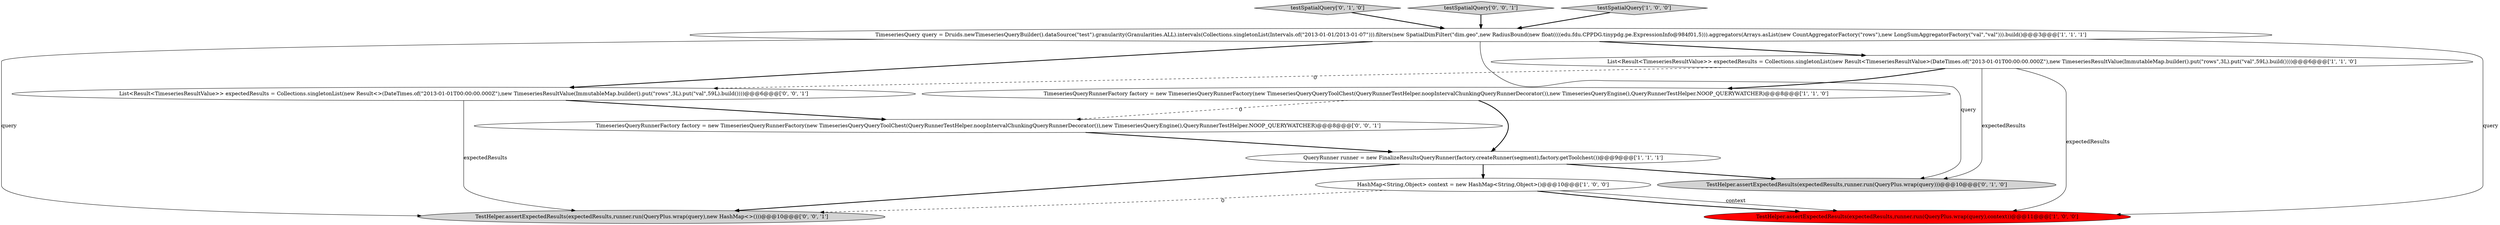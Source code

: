 digraph {
9 [style = filled, label = "TestHelper.assertExpectedResults(expectedResults,runner.run(QueryPlus.wrap(query),new HashMap<>()))@@@10@@@['0', '0', '1']", fillcolor = lightgray, shape = ellipse image = "AAA0AAABBB3BBB"];
8 [style = filled, label = "TestHelper.assertExpectedResults(expectedResults,runner.run(QueryPlus.wrap(query)))@@@10@@@['0', '1', '0']", fillcolor = lightgray, shape = ellipse image = "AAA0AAABBB2BBB"];
4 [style = filled, label = "TestHelper.assertExpectedResults(expectedResults,runner.run(QueryPlus.wrap(query),context))@@@11@@@['1', '0', '0']", fillcolor = red, shape = ellipse image = "AAA1AAABBB1BBB"];
12 [style = filled, label = "List<Result<TimeseriesResultValue>> expectedResults = Collections.singletonList(new Result<>(DateTimes.of(\"2013-01-01T00:00:00.000Z\"),new TimeseriesResultValue(ImmutableMap.builder().put(\"rows\",3L).put(\"val\",59L).build())))@@@6@@@['0', '0', '1']", fillcolor = white, shape = ellipse image = "AAA0AAABBB3BBB"];
1 [style = filled, label = "TimeseriesQueryRunnerFactory factory = new TimeseriesQueryRunnerFactory(new TimeseriesQueryQueryToolChest(QueryRunnerTestHelper.noopIntervalChunkingQueryRunnerDecorator()),new TimeseriesQueryEngine(),QueryRunnerTestHelper.NOOP_QUERYWATCHER)@@@8@@@['1', '1', '0']", fillcolor = white, shape = ellipse image = "AAA0AAABBB1BBB"];
6 [style = filled, label = "List<Result<TimeseriesResultValue>> expectedResults = Collections.singletonList(new Result<TimeseriesResultValue>(DateTimes.of(\"2013-01-01T00:00:00.000Z\"),new TimeseriesResultValue(ImmutableMap.builder().put(\"rows\",3L).put(\"val\",59L).build())))@@@6@@@['1', '1', '0']", fillcolor = white, shape = ellipse image = "AAA0AAABBB1BBB"];
7 [style = filled, label = "testSpatialQuery['0', '1', '0']", fillcolor = lightgray, shape = diamond image = "AAA0AAABBB2BBB"];
10 [style = filled, label = "testSpatialQuery['0', '0', '1']", fillcolor = lightgray, shape = diamond image = "AAA0AAABBB3BBB"];
3 [style = filled, label = "HashMap<String,Object> context = new HashMap<String,Object>()@@@10@@@['1', '0', '0']", fillcolor = white, shape = ellipse image = "AAA0AAABBB1BBB"];
2 [style = filled, label = "QueryRunner runner = new FinalizeResultsQueryRunner(factory.createRunner(segment),factory.getToolchest())@@@9@@@['1', '1', '1']", fillcolor = white, shape = ellipse image = "AAA0AAABBB1BBB"];
5 [style = filled, label = "testSpatialQuery['1', '0', '0']", fillcolor = lightgray, shape = diamond image = "AAA0AAABBB1BBB"];
11 [style = filled, label = "TimeseriesQueryRunnerFactory factory = new TimeseriesQueryRunnerFactory(new TimeseriesQueryQueryToolChest(QueryRunnerTestHelper.noopIntervalChunkingQueryRunnerDecorator()),new TimeseriesQueryEngine(),QueryRunnerTestHelper.NOOP_QUERYWATCHER)@@@8@@@['0', '0', '1']", fillcolor = white, shape = ellipse image = "AAA0AAABBB3BBB"];
0 [style = filled, label = "TimeseriesQuery query = Druids.newTimeseriesQueryBuilder().dataSource(\"test\").granularity(Granularities.ALL).intervals(Collections.singletonList(Intervals.of(\"2013-01-01/2013-01-07\"))).filters(new SpatialDimFilter(\"dim.geo\",new RadiusBound(new float((((edu.fdu.CPPDG.tinypdg.pe.ExpressionInfo@984f01,5))).aggregators(Arrays.asList(new CountAggregatorFactory(\"rows\"),new LongSumAggregatorFactory(\"val\",\"val\"))).build()@@@3@@@['1', '1', '1']", fillcolor = white, shape = ellipse image = "AAA0AAABBB1BBB"];
0->6 [style = bold, label=""];
0->12 [style = bold, label=""];
2->3 [style = bold, label=""];
12->11 [style = bold, label=""];
0->4 [style = solid, label="query"];
0->9 [style = solid, label="query"];
3->4 [style = solid, label="context"];
6->8 [style = solid, label="expectedResults"];
7->0 [style = bold, label=""];
2->9 [style = bold, label=""];
3->4 [style = bold, label=""];
11->2 [style = bold, label=""];
6->12 [style = dashed, label="0"];
6->1 [style = bold, label=""];
6->4 [style = solid, label="expectedResults"];
5->0 [style = bold, label=""];
3->9 [style = dashed, label="0"];
1->11 [style = dashed, label="0"];
0->8 [style = solid, label="query"];
10->0 [style = bold, label=""];
12->9 [style = solid, label="expectedResults"];
1->2 [style = bold, label=""];
2->8 [style = bold, label=""];
}
